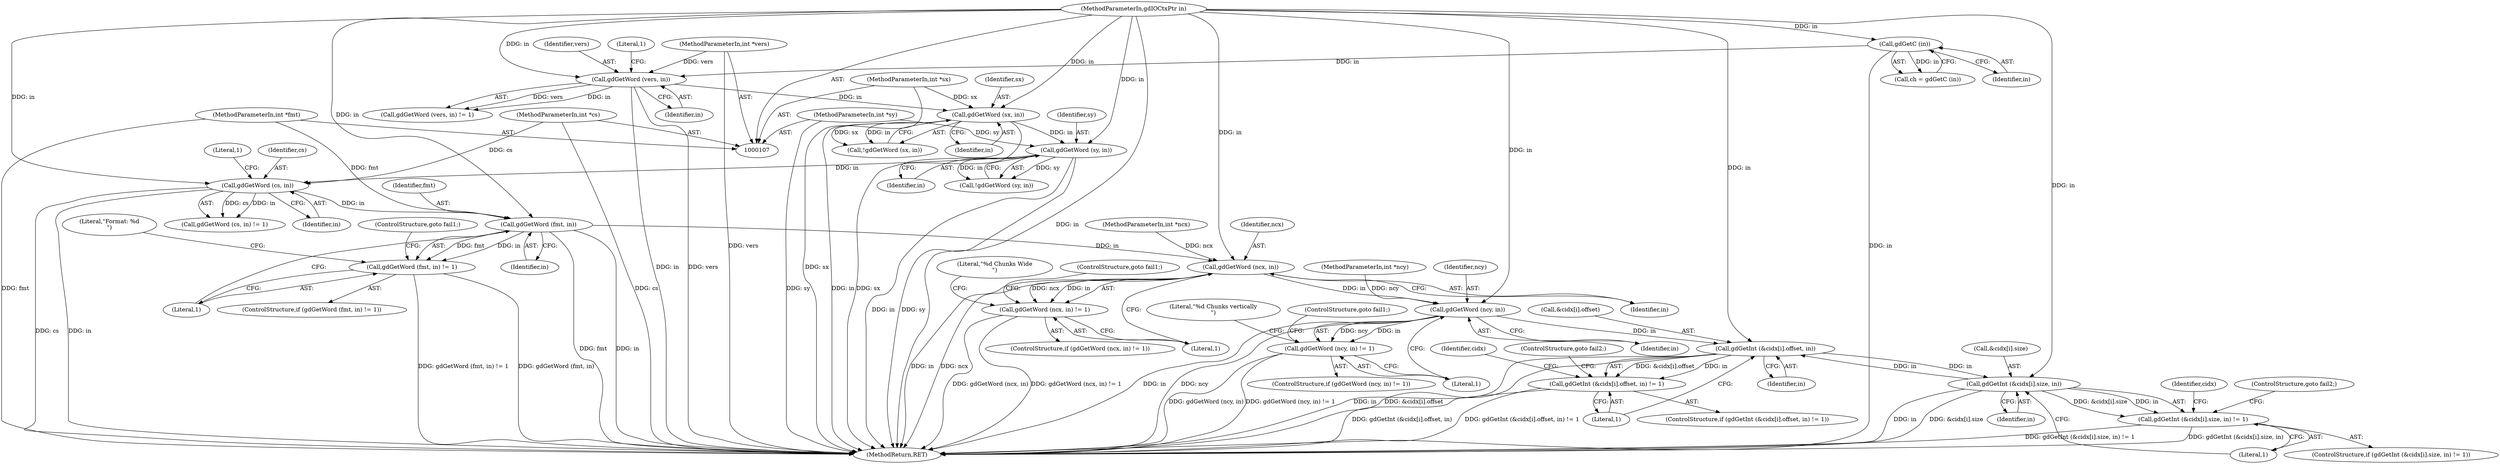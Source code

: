 digraph "0_libgd_2bb97f407c1145c850416a3bfbcc8cf124e68a19@pointer" {
"1000261" [label="(Call,gdGetWord (fmt, in))"];
"1000113" [label="(MethodParameterIn,int *fmt)"];
"1000231" [label="(Call,gdGetWord (cs, in))"];
"1000111" [label="(MethodParameterIn,int *cs)"];
"1000214" [label="(Call,gdGetWord (sy, in))"];
"1000110" [label="(MethodParameterIn,int *sy)"];
"1000204" [label="(Call,gdGetWord (sx, in))"];
"1000109" [label="(MethodParameterIn,int *sx)"];
"1000174" [label="(Call,gdGetWord (vers, in))"];
"1000112" [label="(MethodParameterIn,int *vers)"];
"1000139" [label="(Call,gdGetC (in))"];
"1000108" [label="(MethodParameterIn,gdIOCtxPtr in)"];
"1000260" [label="(Call,gdGetWord (fmt, in) != 1)"];
"1000301" [label="(Call,gdGetWord (ncx, in))"];
"1000300" [label="(Call,gdGetWord (ncx, in) != 1)"];
"1000314" [label="(Call,gdGetWord (ncy, in))"];
"1000313" [label="(Call,gdGetWord (ncy, in) != 1)"];
"1000369" [label="(Call,gdGetInt (&cidx[i].offset, in))"];
"1000368" [label="(Call,gdGetInt (&cidx[i].offset, in) != 1)"];
"1000382" [label="(Call,gdGetInt (&cidx[i].size, in))"];
"1000381" [label="(Call,gdGetInt (&cidx[i].size, in) != 1)"];
"1000205" [label="(Identifier,sx)"];
"1000379" [label="(ControlStructure,goto fail2;)"];
"1000306" [label="(ControlStructure,goto fail1;)"];
"1000368" [label="(Call,gdGetInt (&cidx[i].offset, in) != 1)"];
"1000260" [label="(Call,gdGetWord (fmt, in) != 1)"];
"1000269" [label="(Literal,\"Format: %d\n\")"];
"1000316" [label="(Identifier,in)"];
"1000309" [label="(Literal,\"%d Chunks Wide\n\")"];
"1000234" [label="(Literal,1)"];
"1000315" [label="(Identifier,ncy)"];
"1000369" [label="(Call,gdGetInt (&cidx[i].offset, in))"];
"1000261" [label="(Call,gdGetWord (fmt, in))"];
"1000110" [label="(MethodParameterIn,int *sy)"];
"1000175" [label="(Identifier,vers)"];
"1000112" [label="(MethodParameterIn,int *vers)"];
"1000380" [label="(ControlStructure,if (gdGetInt (&cidx[i].size, in) != 1))"];
"1000176" [label="(Identifier,in)"];
"1000203" [label="(Call,!gdGetWord (sx, in))"];
"1000109" [label="(MethodParameterIn,int *sx)"];
"1000390" [label="(Literal,1)"];
"1000216" [label="(Identifier,in)"];
"1000302" [label="(Identifier,ncx)"];
"1000367" [label="(ControlStructure,if (gdGetInt (&cidx[i].offset, in) != 1))"];
"1000301" [label="(Call,gdGetWord (ncx, in))"];
"1000322" [label="(Literal,\"%d Chunks vertically\n\")"];
"1000113" [label="(MethodParameterIn,int *fmt)"];
"1000174" [label="(Call,gdGetWord (vers, in))"];
"1000139" [label="(Call,gdGetC (in))"];
"1000398" [label="(Identifier,cidx)"];
"1000108" [label="(MethodParameterIn,gdIOCtxPtr in)"];
"1000233" [label="(Identifier,in)"];
"1000206" [label="(Identifier,in)"];
"1000389" [label="(Identifier,in)"];
"1000140" [label="(Identifier,in)"];
"1000317" [label="(Literal,1)"];
"1000259" [label="(ControlStructure,if (gdGetWord (fmt, in) != 1))"];
"1000377" [label="(Literal,1)"];
"1000262" [label="(Identifier,fmt)"];
"1000213" [label="(Call,!gdGetWord (sy, in))"];
"1000299" [label="(ControlStructure,if (gdGetWord (ncx, in) != 1))"];
"1000313" [label="(Call,gdGetWord (ncy, in) != 1)"];
"1000383" [label="(Call,&cidx[i].size)"];
"1000177" [label="(Literal,1)"];
"1000425" [label="(MethodReturn,RET)"];
"1000204" [label="(Call,gdGetWord (sx, in))"];
"1000264" [label="(Literal,1)"];
"1000232" [label="(Identifier,cs)"];
"1000173" [label="(Call,gdGetWord (vers, in) != 1)"];
"1000137" [label="(Call,ch = gdGetC (in))"];
"1000382" [label="(Call,gdGetInt (&cidx[i].size, in))"];
"1000386" [label="(Identifier,cidx)"];
"1000381" [label="(Call,gdGetInt (&cidx[i].size, in) != 1)"];
"1000215" [label="(Identifier,sy)"];
"1000115" [label="(MethodParameterIn,int *ncy)"];
"1000392" [label="(ControlStructure,goto fail2;)"];
"1000319" [label="(ControlStructure,goto fail1;)"];
"1000370" [label="(Call,&cidx[i].offset)"];
"1000231" [label="(Call,gdGetWord (cs, in))"];
"1000114" [label="(MethodParameterIn,int *ncx)"];
"1000303" [label="(Identifier,in)"];
"1000230" [label="(Call,gdGetWord (cs, in) != 1)"];
"1000304" [label="(Literal,1)"];
"1000266" [label="(ControlStructure,goto fail1;)"];
"1000263" [label="(Identifier,in)"];
"1000376" [label="(Identifier,in)"];
"1000214" [label="(Call,gdGetWord (sy, in))"];
"1000314" [label="(Call,gdGetWord (ncy, in))"];
"1000111" [label="(MethodParameterIn,int *cs)"];
"1000312" [label="(ControlStructure,if (gdGetWord (ncy, in) != 1))"];
"1000300" [label="(Call,gdGetWord (ncx, in) != 1)"];
"1000261" -> "1000260"  [label="AST: "];
"1000261" -> "1000263"  [label="CFG: "];
"1000262" -> "1000261"  [label="AST: "];
"1000263" -> "1000261"  [label="AST: "];
"1000264" -> "1000261"  [label="CFG: "];
"1000261" -> "1000425"  [label="DDG: fmt"];
"1000261" -> "1000425"  [label="DDG: in"];
"1000261" -> "1000260"  [label="DDG: fmt"];
"1000261" -> "1000260"  [label="DDG: in"];
"1000113" -> "1000261"  [label="DDG: fmt"];
"1000231" -> "1000261"  [label="DDG: in"];
"1000108" -> "1000261"  [label="DDG: in"];
"1000261" -> "1000301"  [label="DDG: in"];
"1000113" -> "1000107"  [label="AST: "];
"1000113" -> "1000425"  [label="DDG: fmt"];
"1000231" -> "1000230"  [label="AST: "];
"1000231" -> "1000233"  [label="CFG: "];
"1000232" -> "1000231"  [label="AST: "];
"1000233" -> "1000231"  [label="AST: "];
"1000234" -> "1000231"  [label="CFG: "];
"1000231" -> "1000425"  [label="DDG: in"];
"1000231" -> "1000425"  [label="DDG: cs"];
"1000231" -> "1000230"  [label="DDG: cs"];
"1000231" -> "1000230"  [label="DDG: in"];
"1000111" -> "1000231"  [label="DDG: cs"];
"1000214" -> "1000231"  [label="DDG: in"];
"1000108" -> "1000231"  [label="DDG: in"];
"1000111" -> "1000107"  [label="AST: "];
"1000111" -> "1000425"  [label="DDG: cs"];
"1000214" -> "1000213"  [label="AST: "];
"1000214" -> "1000216"  [label="CFG: "];
"1000215" -> "1000214"  [label="AST: "];
"1000216" -> "1000214"  [label="AST: "];
"1000213" -> "1000214"  [label="CFG: "];
"1000214" -> "1000425"  [label="DDG: in"];
"1000214" -> "1000425"  [label="DDG: sy"];
"1000214" -> "1000213"  [label="DDG: sy"];
"1000214" -> "1000213"  [label="DDG: in"];
"1000110" -> "1000214"  [label="DDG: sy"];
"1000204" -> "1000214"  [label="DDG: in"];
"1000108" -> "1000214"  [label="DDG: in"];
"1000110" -> "1000107"  [label="AST: "];
"1000110" -> "1000425"  [label="DDG: sy"];
"1000204" -> "1000203"  [label="AST: "];
"1000204" -> "1000206"  [label="CFG: "];
"1000205" -> "1000204"  [label="AST: "];
"1000206" -> "1000204"  [label="AST: "];
"1000203" -> "1000204"  [label="CFG: "];
"1000204" -> "1000425"  [label="DDG: in"];
"1000204" -> "1000425"  [label="DDG: sx"];
"1000204" -> "1000203"  [label="DDG: sx"];
"1000204" -> "1000203"  [label="DDG: in"];
"1000109" -> "1000204"  [label="DDG: sx"];
"1000174" -> "1000204"  [label="DDG: in"];
"1000108" -> "1000204"  [label="DDG: in"];
"1000109" -> "1000107"  [label="AST: "];
"1000109" -> "1000425"  [label="DDG: sx"];
"1000174" -> "1000173"  [label="AST: "];
"1000174" -> "1000176"  [label="CFG: "];
"1000175" -> "1000174"  [label="AST: "];
"1000176" -> "1000174"  [label="AST: "];
"1000177" -> "1000174"  [label="CFG: "];
"1000174" -> "1000425"  [label="DDG: in"];
"1000174" -> "1000425"  [label="DDG: vers"];
"1000174" -> "1000173"  [label="DDG: vers"];
"1000174" -> "1000173"  [label="DDG: in"];
"1000112" -> "1000174"  [label="DDG: vers"];
"1000139" -> "1000174"  [label="DDG: in"];
"1000108" -> "1000174"  [label="DDG: in"];
"1000112" -> "1000107"  [label="AST: "];
"1000112" -> "1000425"  [label="DDG: vers"];
"1000139" -> "1000137"  [label="AST: "];
"1000139" -> "1000140"  [label="CFG: "];
"1000140" -> "1000139"  [label="AST: "];
"1000137" -> "1000139"  [label="CFG: "];
"1000139" -> "1000425"  [label="DDG: in"];
"1000139" -> "1000137"  [label="DDG: in"];
"1000108" -> "1000139"  [label="DDG: in"];
"1000108" -> "1000107"  [label="AST: "];
"1000108" -> "1000425"  [label="DDG: in"];
"1000108" -> "1000301"  [label="DDG: in"];
"1000108" -> "1000314"  [label="DDG: in"];
"1000108" -> "1000369"  [label="DDG: in"];
"1000108" -> "1000382"  [label="DDG: in"];
"1000260" -> "1000259"  [label="AST: "];
"1000260" -> "1000264"  [label="CFG: "];
"1000264" -> "1000260"  [label="AST: "];
"1000266" -> "1000260"  [label="CFG: "];
"1000269" -> "1000260"  [label="CFG: "];
"1000260" -> "1000425"  [label="DDG: gdGetWord (fmt, in) != 1"];
"1000260" -> "1000425"  [label="DDG: gdGetWord (fmt, in)"];
"1000301" -> "1000300"  [label="AST: "];
"1000301" -> "1000303"  [label="CFG: "];
"1000302" -> "1000301"  [label="AST: "];
"1000303" -> "1000301"  [label="AST: "];
"1000304" -> "1000301"  [label="CFG: "];
"1000301" -> "1000425"  [label="DDG: in"];
"1000301" -> "1000425"  [label="DDG: ncx"];
"1000301" -> "1000300"  [label="DDG: ncx"];
"1000301" -> "1000300"  [label="DDG: in"];
"1000114" -> "1000301"  [label="DDG: ncx"];
"1000301" -> "1000314"  [label="DDG: in"];
"1000300" -> "1000299"  [label="AST: "];
"1000300" -> "1000304"  [label="CFG: "];
"1000304" -> "1000300"  [label="AST: "];
"1000306" -> "1000300"  [label="CFG: "];
"1000309" -> "1000300"  [label="CFG: "];
"1000300" -> "1000425"  [label="DDG: gdGetWord (ncx, in)"];
"1000300" -> "1000425"  [label="DDG: gdGetWord (ncx, in) != 1"];
"1000314" -> "1000313"  [label="AST: "];
"1000314" -> "1000316"  [label="CFG: "];
"1000315" -> "1000314"  [label="AST: "];
"1000316" -> "1000314"  [label="AST: "];
"1000317" -> "1000314"  [label="CFG: "];
"1000314" -> "1000425"  [label="DDG: ncy"];
"1000314" -> "1000425"  [label="DDG: in"];
"1000314" -> "1000313"  [label="DDG: ncy"];
"1000314" -> "1000313"  [label="DDG: in"];
"1000115" -> "1000314"  [label="DDG: ncy"];
"1000314" -> "1000369"  [label="DDG: in"];
"1000313" -> "1000312"  [label="AST: "];
"1000313" -> "1000317"  [label="CFG: "];
"1000317" -> "1000313"  [label="AST: "];
"1000319" -> "1000313"  [label="CFG: "];
"1000322" -> "1000313"  [label="CFG: "];
"1000313" -> "1000425"  [label="DDG: gdGetWord (ncy, in) != 1"];
"1000313" -> "1000425"  [label="DDG: gdGetWord (ncy, in)"];
"1000369" -> "1000368"  [label="AST: "];
"1000369" -> "1000376"  [label="CFG: "];
"1000370" -> "1000369"  [label="AST: "];
"1000376" -> "1000369"  [label="AST: "];
"1000377" -> "1000369"  [label="CFG: "];
"1000369" -> "1000425"  [label="DDG: in"];
"1000369" -> "1000425"  [label="DDG: &cidx[i].offset"];
"1000369" -> "1000368"  [label="DDG: &cidx[i].offset"];
"1000369" -> "1000368"  [label="DDG: in"];
"1000382" -> "1000369"  [label="DDG: in"];
"1000369" -> "1000382"  [label="DDG: in"];
"1000368" -> "1000367"  [label="AST: "];
"1000368" -> "1000377"  [label="CFG: "];
"1000377" -> "1000368"  [label="AST: "];
"1000379" -> "1000368"  [label="CFG: "];
"1000386" -> "1000368"  [label="CFG: "];
"1000368" -> "1000425"  [label="DDG: gdGetInt (&cidx[i].offset, in)"];
"1000368" -> "1000425"  [label="DDG: gdGetInt (&cidx[i].offset, in) != 1"];
"1000382" -> "1000381"  [label="AST: "];
"1000382" -> "1000389"  [label="CFG: "];
"1000383" -> "1000382"  [label="AST: "];
"1000389" -> "1000382"  [label="AST: "];
"1000390" -> "1000382"  [label="CFG: "];
"1000382" -> "1000425"  [label="DDG: in"];
"1000382" -> "1000425"  [label="DDG: &cidx[i].size"];
"1000382" -> "1000381"  [label="DDG: &cidx[i].size"];
"1000382" -> "1000381"  [label="DDG: in"];
"1000381" -> "1000380"  [label="AST: "];
"1000381" -> "1000390"  [label="CFG: "];
"1000390" -> "1000381"  [label="AST: "];
"1000392" -> "1000381"  [label="CFG: "];
"1000398" -> "1000381"  [label="CFG: "];
"1000381" -> "1000425"  [label="DDG: gdGetInt (&cidx[i].size, in)"];
"1000381" -> "1000425"  [label="DDG: gdGetInt (&cidx[i].size, in) != 1"];
}
